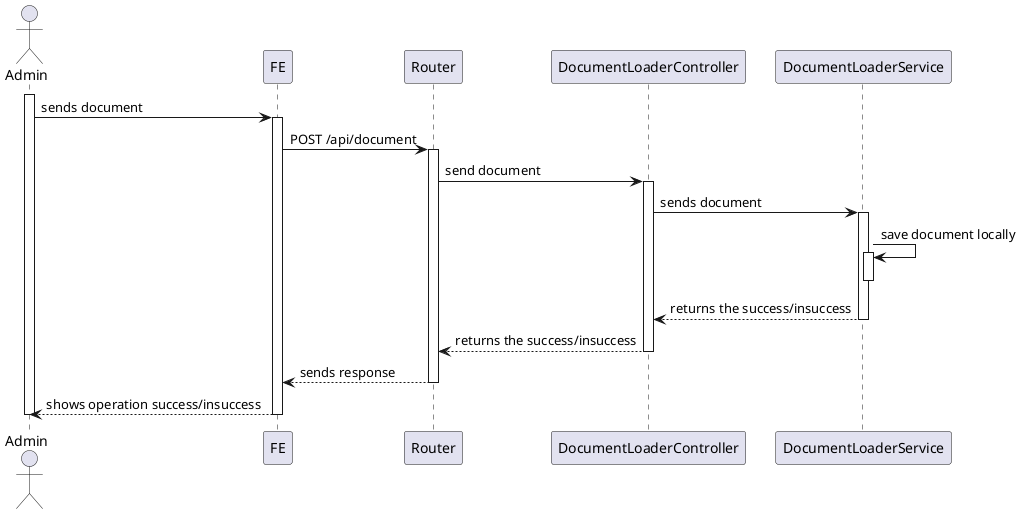 
@startuml Insert Valid Document

actor Admin
participant FE
participant Router
participant DocumentLoaderController
participant DocumentLoaderService

activate Admin
Admin -> FE : sends document
    activate FE
    FE -> Router : POST /api/document
        activate Router
        Router -> DocumentLoaderController : send document
            activate DocumentLoaderController
            DocumentLoaderController -> DocumentLoaderService : sends document
                activate DocumentLoaderService
                DocumentLoaderService -> DocumentLoaderService : save document locally
                    activate DocumentLoaderService
                    deactivate DocumentLoaderService
                DocumentLoaderService --> DocumentLoaderController : returns the success/insuccess
                deactivate DocumentLoaderService
            DocumentLoaderController --> Router : returns the success/insuccess 
            deactivate DocumentLoaderController
            Router --> FE : sends response
        deactivate Router
        FE --> Admin : shows operation success/insuccess
    deactivate FE
deactivate Admin
@enduml